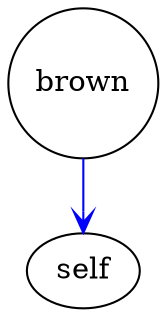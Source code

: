 digraph outcome_brown_self { 
 K=0.6 
 brown -> { self } [color="blue", arrowhead="vee", penwidth=1, href="#577"]; 
 "brown" [shape="circle", fixedsize="true", height=1, width=1, style="filled", fillcolor="white", href="#brown"]; 
 "brown" [shape="circle", fixedsize="true", height=1, width=1, style="filled", fillcolor="white", href="#brown"]; 

}